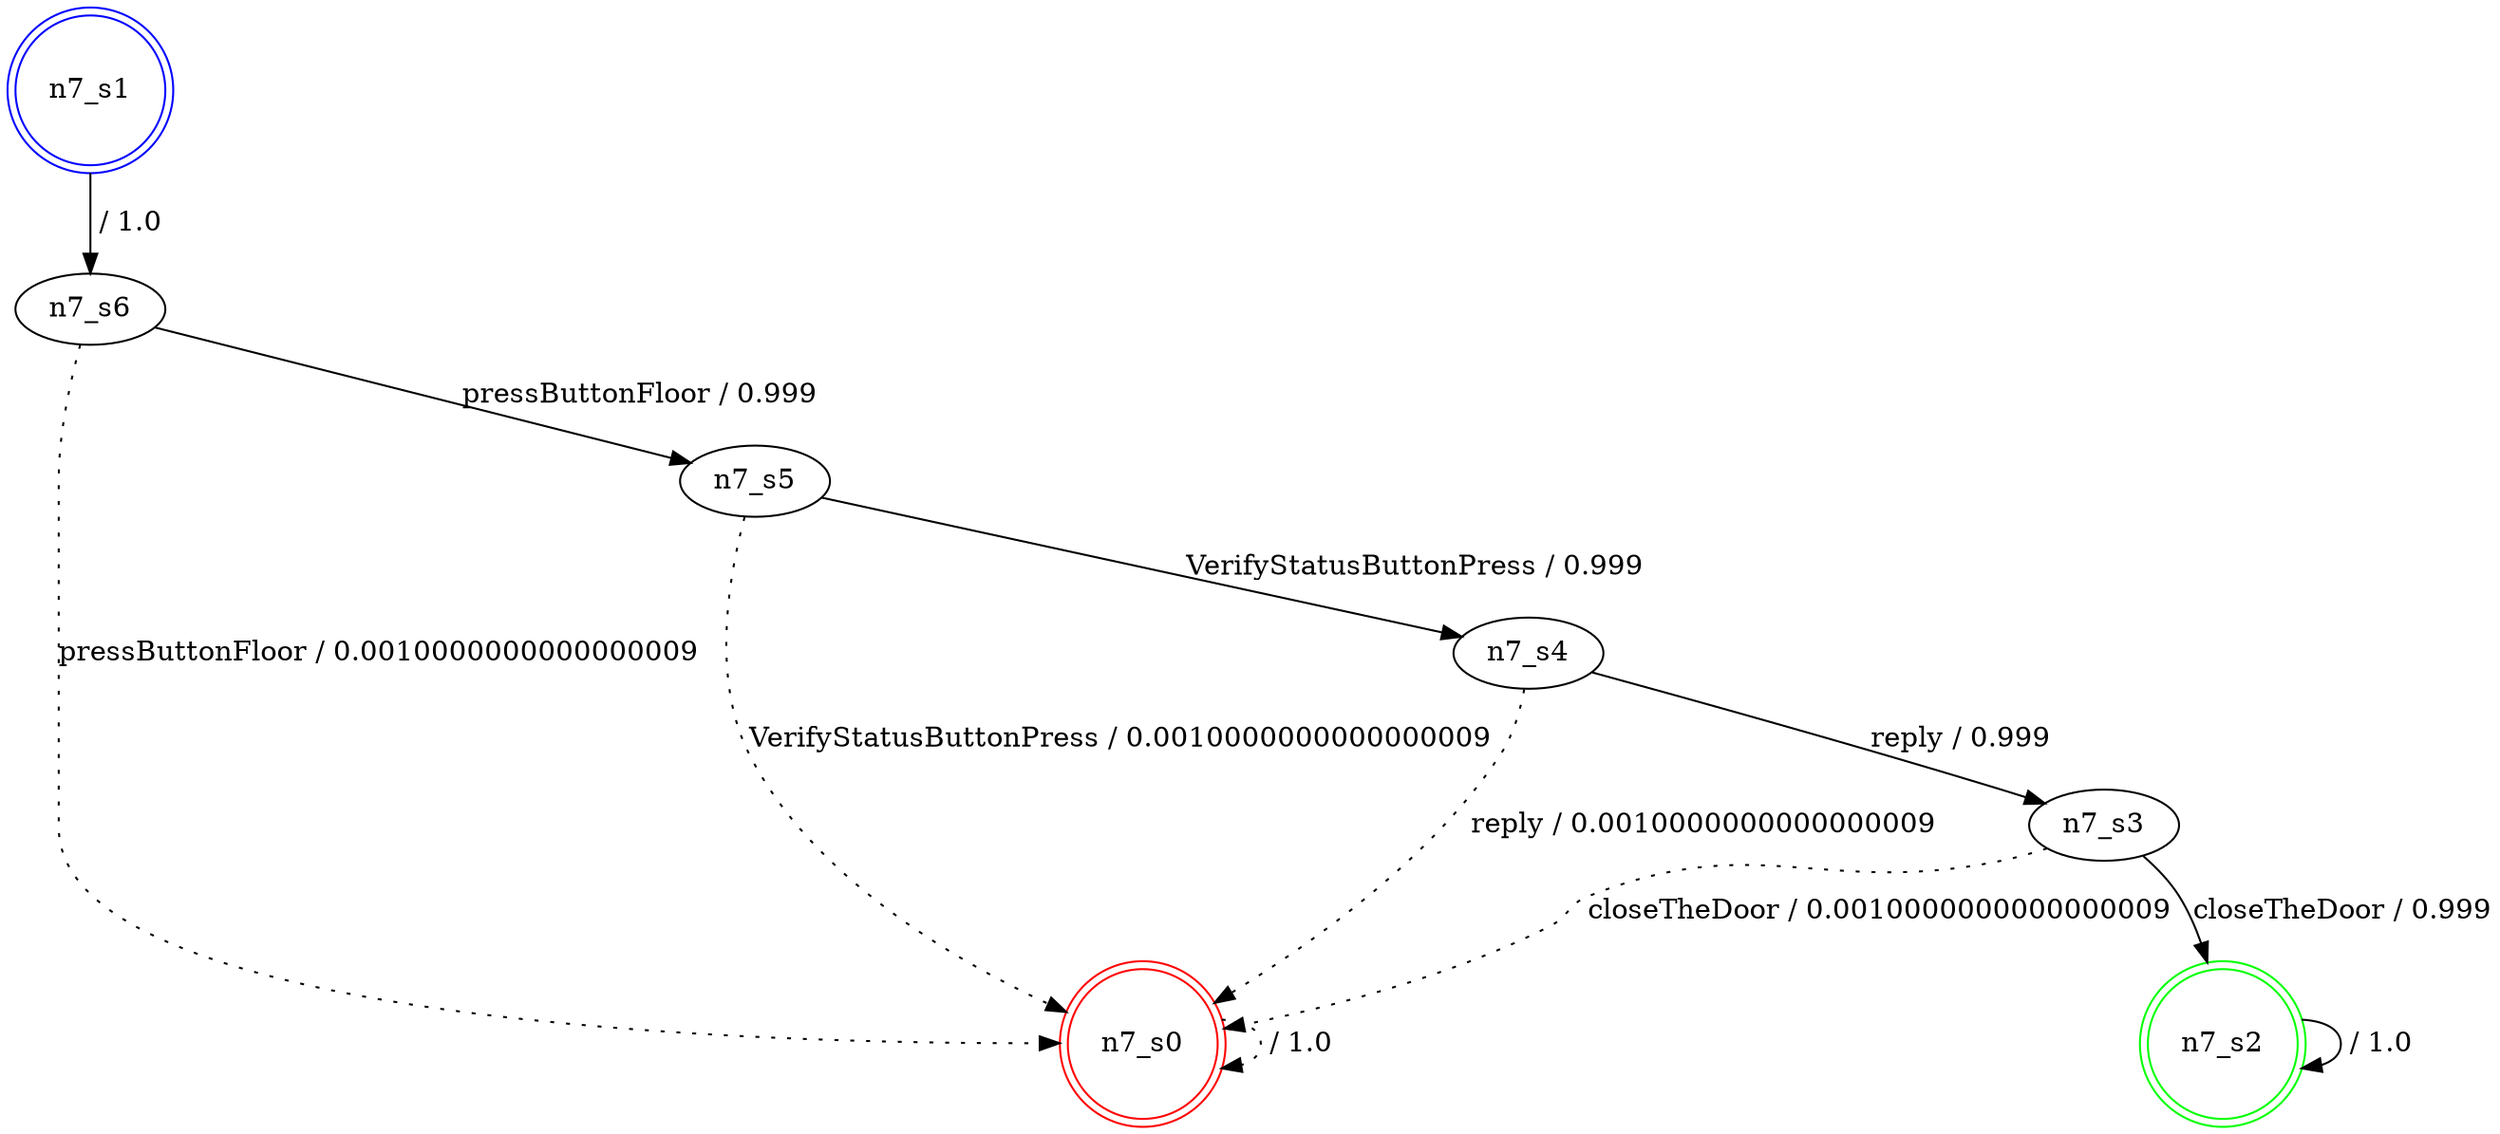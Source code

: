 digraph graphname {
n7_s0 [label="n7_s0",color=red,shape=doublecircle ];
n7_s1 [label="n7_s1",color=blue,shape=doublecircle ];
n7_s2 [label="n7_s2",color=green,shape=doublecircle ];
n7_s3 [label="n7_s3" ];
n7_s4 [label="n7_s4" ];
n7_s5 [label="n7_s5" ];
n7_s6 [label="n7_s6" ];
n7_s0 -> n7_s0 [label=" / 1.0", style=dotted];
n7_s1 -> n7_s6 [label=" / 1.0"];
n7_s2 -> n7_s2 [label=" / 1.0"];
n7_s3 -> n7_s2 [label="closeTheDoor / 0.999"];
n7_s3 -> n7_s0 [label="closeTheDoor / 0.0010000000000000009", style=dotted];
n7_s4 -> n7_s3 [label="reply / 0.999"];
n7_s4 -> n7_s0 [label="reply / 0.0010000000000000009", style=dotted];
n7_s5 -> n7_s4 [label="VerifyStatusButtonPress / 0.999"];
n7_s5 -> n7_s0 [label="VerifyStatusButtonPress / 0.0010000000000000009", style=dotted];
n7_s6 -> n7_s5 [label="pressButtonFloor / 0.999"];
n7_s6 -> n7_s0 [label="pressButtonFloor / 0.0010000000000000009", style=dotted];
}